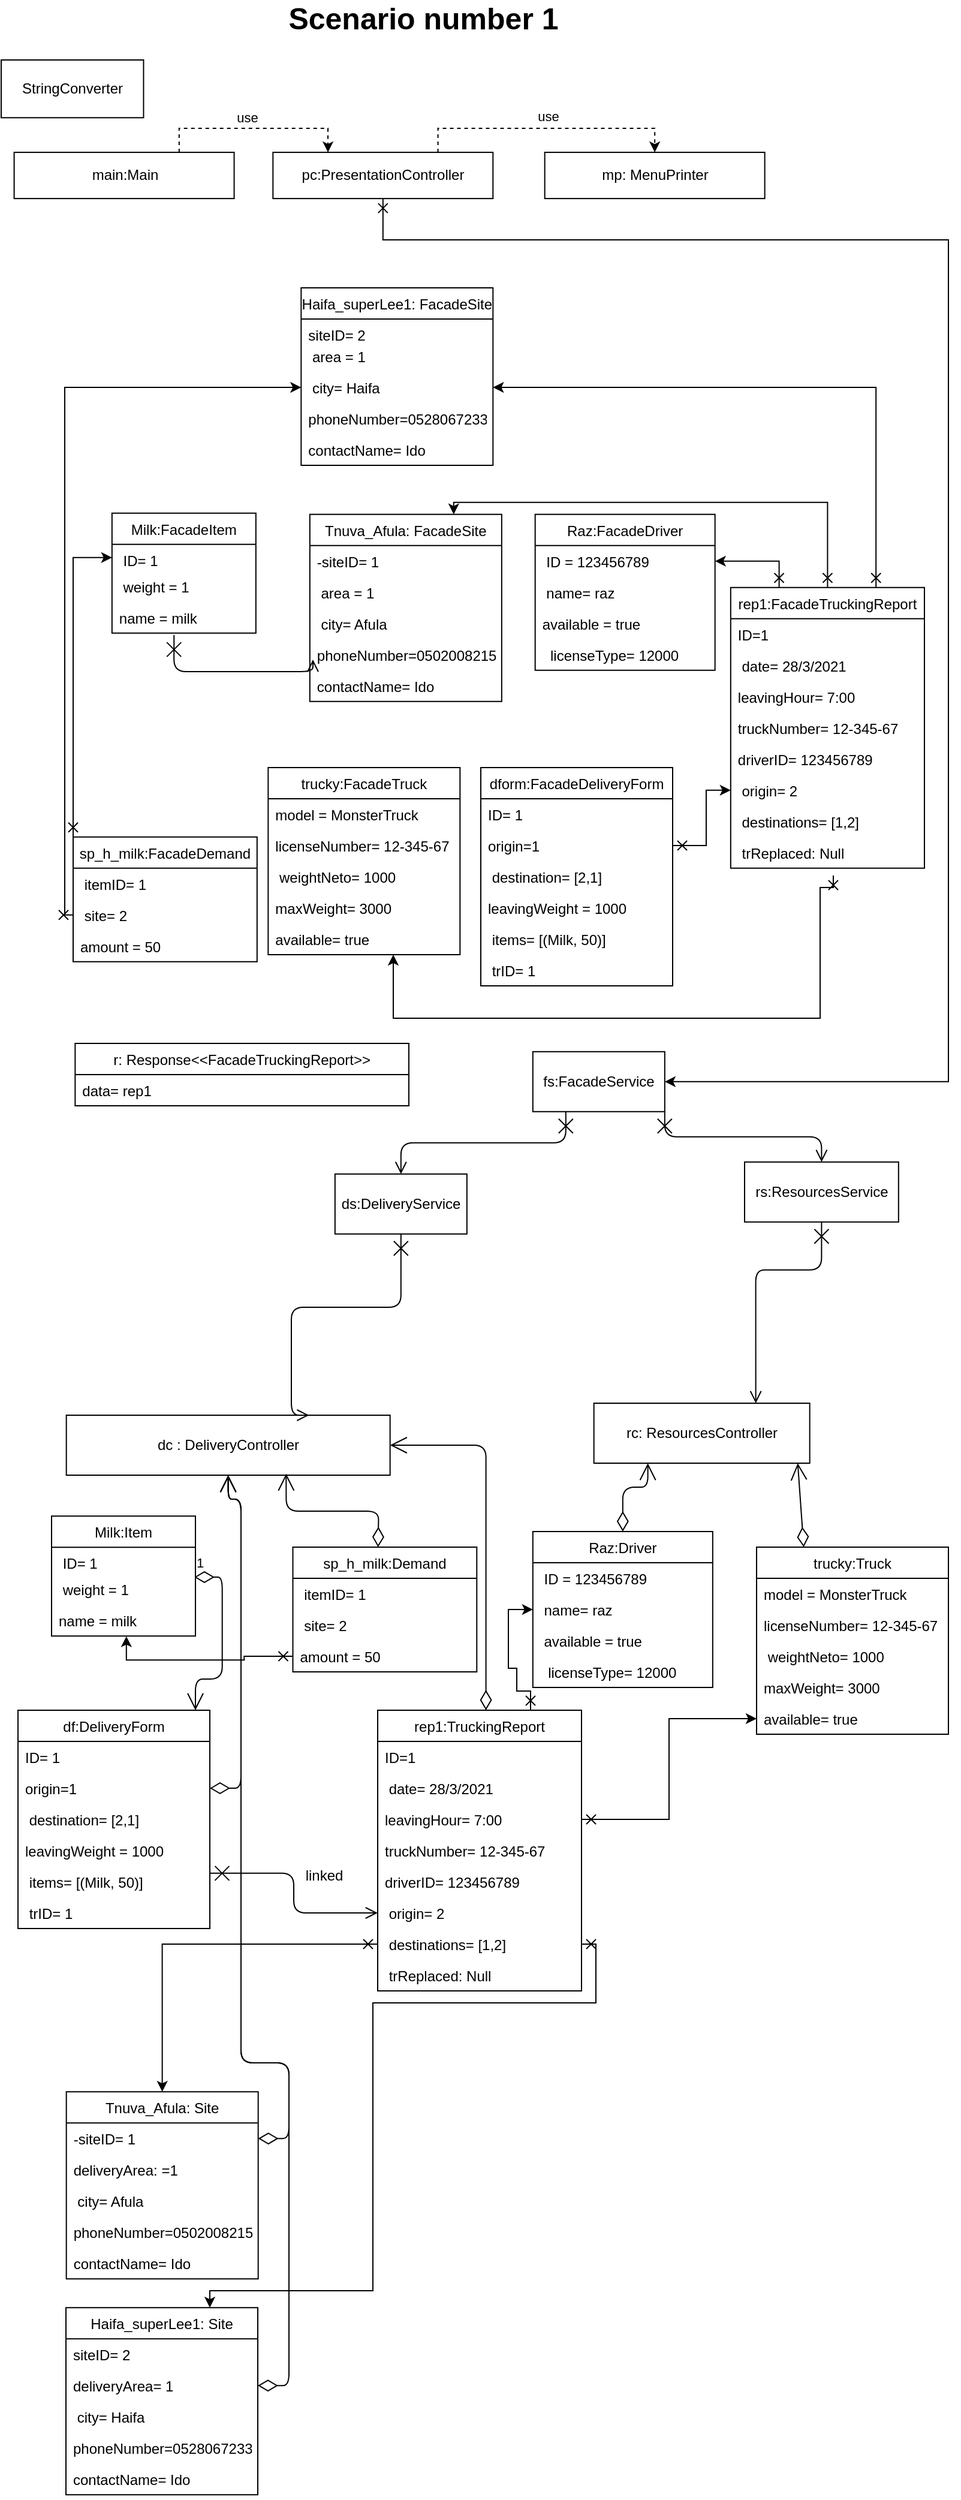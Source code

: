 <mxfile version="14.4.9" type="device"><diagram id="C5RBs43oDa-KdzZeNtuy" name="Page-1"><mxGraphModel dx="672" dy="339" grid="1" gridSize="10" guides="1" tooltips="1" connect="1" arrows="1" fold="1" page="1" pageScale="1" pageWidth="827" pageHeight="1169" math="0" shadow="0"><root><mxCell id="WIyWlLk6GJQsqaUBKTNV-0"/><mxCell id="WIyWlLk6GJQsqaUBKTNV-1" parent="WIyWlLk6GJQsqaUBKTNV-0"/><mxCell id="6dKo-Tv1SAqc8-OVo0E4-1" value="StringConverter" style="html=1;" parent="WIyWlLk6GJQsqaUBKTNV-1" vertex="1"><mxGeometry x="10" y="89.999" width="118.73" height="48.148" as="geometry"/></mxCell><mxCell id="6dKo-Tv1SAqc8-OVo0E4-2" style="edgeStyle=orthogonalEdgeStyle;rounded=0;orthogonalLoop=1;jettySize=auto;html=1;exitX=0.75;exitY=0;exitDx=0;exitDy=0;entryX=0.5;entryY=0;entryDx=0;entryDy=0;dashed=1;" parent="WIyWlLk6GJQsqaUBKTNV-1" source="6dKo-Tv1SAqc8-OVo0E4-4" target="6dKo-Tv1SAqc8-OVo0E4-7" edge="1"><mxGeometry relative="1" as="geometry"/></mxCell><mxCell id="6dKo-Tv1SAqc8-OVo0E4-3" value="use" style="edgeLabel;html=1;align=center;verticalAlign=middle;resizable=0;points=[];" parent="6dKo-Tv1SAqc8-OVo0E4-2" vertex="1" connectable="0"><mxGeometry x="0.344" y="-2" relative="1" as="geometry"><mxPoint x="-36.79" y="-11.97" as="offset"/></mxGeometry></mxCell><mxCell id="6dKo-Tv1SAqc8-OVo0E4-216" style="edgeStyle=orthogonalEdgeStyle;rounded=0;orthogonalLoop=1;jettySize=auto;html=1;exitX=0.5;exitY=1;exitDx=0;exitDy=0;startArrow=cross;startFill=0;fontSize=25;entryX=1;entryY=0.5;entryDx=0;entryDy=0;" parent="WIyWlLk6GJQsqaUBKTNV-1" source="6dKo-Tv1SAqc8-OVo0E4-4" target="6dKo-Tv1SAqc8-OVo0E4-23" edge="1"><mxGeometry relative="1" as="geometry"><mxPoint x="850.833" y="620" as="targetPoint"/><Array as="points"><mxPoint x="328" y="240"/><mxPoint x="800" y="240"/><mxPoint x="800" y="942"/></Array></mxGeometry></mxCell><mxCell id="6dKo-Tv1SAqc8-OVo0E4-4" value="pc:PresentationController" style="html=1;" parent="WIyWlLk6GJQsqaUBKTNV-1" vertex="1"><mxGeometry x="236.667" y="167.036" width="183.492" height="38.519" as="geometry"/></mxCell><mxCell id="6dKo-Tv1SAqc8-OVo0E4-5" style="edgeStyle=orthogonalEdgeStyle;rounded=0;orthogonalLoop=1;jettySize=auto;html=1;exitX=0.75;exitY=0;exitDx=0;exitDy=0;entryX=0.25;entryY=0;entryDx=0;entryDy=0;dashed=1;" parent="WIyWlLk6GJQsqaUBKTNV-1" source="6dKo-Tv1SAqc8-OVo0E4-6" target="6dKo-Tv1SAqc8-OVo0E4-4" edge="1"><mxGeometry relative="1" as="geometry"/></mxCell><mxCell id="6dKo-Tv1SAqc8-OVo0E4-6" value="main:Main" style="html=1;" parent="WIyWlLk6GJQsqaUBKTNV-1" vertex="1"><mxGeometry x="20.794" y="167.036" width="183.492" height="38.519" as="geometry"/></mxCell><mxCell id="6dKo-Tv1SAqc8-OVo0E4-7" value="mp: MenuPrinter" style="html=1;" parent="WIyWlLk6GJQsqaUBKTNV-1" vertex="1"><mxGeometry x="463.333" y="167.036" width="183.492" height="38.519" as="geometry"/></mxCell><mxCell id="6dKo-Tv1SAqc8-OVo0E4-8" value="use" style="edgeLabel;html=1;align=center;verticalAlign=middle;resizable=0;points=[];" parent="WIyWlLk6GJQsqaUBKTNV-1" vertex="1" connectable="0"><mxGeometry x="215.083" y="138.142" as="geometry"/></mxCell><mxCell id="6dKo-Tv1SAqc8-OVo0E4-19" value="r: Response&lt;&lt;FacadeTruckingReport&gt;&gt;" style="swimlane;fontStyle=0;childLayout=stackLayout;horizontal=1;startSize=26;horizontalStack=0;resizeParent=1;resizeParentMax=0;resizeLast=0;collapsible=1;marginBottom=0;swimlaneFillColor=#ffffff;" parent="WIyWlLk6GJQsqaUBKTNV-1" vertex="1"><mxGeometry x="71.67" y="910" width="278.33" height="52" as="geometry"/></mxCell><mxCell id="6dKo-Tv1SAqc8-OVo0E4-20" value="data= rep1" style="text;strokeColor=none;fillColor=none;align=left;verticalAlign=top;spacingLeft=4;spacingRight=4;overflow=hidden;rotatable=0;points=[[0,0.5],[1,0.5]];portConstraint=eastwest;" parent="6dKo-Tv1SAqc8-OVo0E4-19" vertex="1"><mxGeometry y="26" width="278.33" height="26" as="geometry"/></mxCell><mxCell id="6dKo-Tv1SAqc8-OVo0E4-23" value="fs:FacadeService" style="html=1;fillColor=#ffffff;" parent="WIyWlLk6GJQsqaUBKTNV-1" vertex="1"><mxGeometry x="453.413" y="916.89" width="110" height="50" as="geometry"/></mxCell><mxCell id="6dKo-Tv1SAqc8-OVo0E4-24" value="rs:ResourcesService" style="html=1;fillColor=#ffffff;" parent="WIyWlLk6GJQsqaUBKTNV-1" vertex="1"><mxGeometry x="630" y="1008.89" width="128.41" height="50" as="geometry"/></mxCell><mxCell id="6dKo-Tv1SAqc8-OVo0E4-25" value="ds:DeliveryService" style="html=1;fillColor=#ffffff;" parent="WIyWlLk6GJQsqaUBKTNV-1" vertex="1"><mxGeometry x="288.413" y="1018.89" width="110" height="50" as="geometry"/></mxCell><mxCell id="6dKo-Tv1SAqc8-OVo0E4-26" value="" style="endArrow=open;startArrow=cross;endFill=0;startFill=0;endSize=8;startSize=10;html=1;exitX=0.25;exitY=1;exitDx=0;exitDy=0;entryX=0.5;entryY=0;entryDx=0;entryDy=0;edgeStyle=orthogonalEdgeStyle;" parent="WIyWlLk6GJQsqaUBKTNV-1" source="6dKo-Tv1SAqc8-OVo0E4-23" target="6dKo-Tv1SAqc8-OVo0E4-25" edge="1"><mxGeometry width="160" relative="1" as="geometry"><mxPoint x="358.413" y="1008.89" as="sourcePoint"/><mxPoint x="498.413" y="1018.89" as="targetPoint"/></mxGeometry></mxCell><mxCell id="6dKo-Tv1SAqc8-OVo0E4-27" value="" style="endArrow=open;startArrow=cross;endFill=0;startFill=0;endSize=8;startSize=10;html=1;exitX=1;exitY=1;exitDx=0;exitDy=0;entryX=0.5;entryY=0;entryDx=0;entryDy=0;edgeStyle=orthogonalEdgeStyle;" parent="WIyWlLk6GJQsqaUBKTNV-1" source="6dKo-Tv1SAqc8-OVo0E4-23" target="6dKo-Tv1SAqc8-OVo0E4-24" edge="1"><mxGeometry width="160" relative="1" as="geometry"><mxPoint x="493.413" y="908.89" as="sourcePoint"/><mxPoint x="493.413" y="972.89" as="targetPoint"/></mxGeometry></mxCell><mxCell id="6dKo-Tv1SAqc8-OVo0E4-63" value="rc: ResourcesController" style="html=1;fillColor=#ffffff;" parent="WIyWlLk6GJQsqaUBKTNV-1" vertex="1"><mxGeometry x="504.333" y="1210" width="180" height="50" as="geometry"/></mxCell><mxCell id="6dKo-Tv1SAqc8-OVo0E4-64" value="" style="endArrow=open;html=1;endSize=12;startArrow=diamondThin;startSize=14;startFill=0;edgeStyle=orthogonalEdgeStyle;align=left;verticalAlign=bottom;entryX=0.25;entryY=1;entryDx=0;entryDy=0;exitX=0.5;exitY=0;exitDx=0;exitDy=0;" parent="WIyWlLk6GJQsqaUBKTNV-1" source="6dKo-Tv1SAqc8-OVo0E4-171" target="6dKo-Tv1SAqc8-OVo0E4-63" edge="1"><mxGeometry x="-0.762" relative="1" as="geometry"><mxPoint x="549.333" y="1330" as="sourcePoint"/><mxPoint x="524.333" y="1300" as="targetPoint"/><Array as="points"><mxPoint x="528" y="1280"/><mxPoint x="549" y="1280"/></Array><mxPoint as="offset"/></mxGeometry></mxCell><mxCell id="6dKo-Tv1SAqc8-OVo0E4-66" value="" style="endArrow=open;html=1;endSize=12;startArrow=diamondThin;startSize=14;startFill=0;align=left;verticalAlign=bottom;exitX=0.25;exitY=0;exitDx=0;exitDy=0;entryX=0;entryY=0;entryDx=0;entryDy=0;" parent="WIyWlLk6GJQsqaUBKTNV-1" edge="1"><mxGeometry x="-0.756" y="-4" relative="1" as="geometry"><mxPoint x="679.333" y="1330" as="sourcePoint"/><mxPoint x="674.333" y="1260" as="targetPoint"/><mxPoint as="offset"/></mxGeometry></mxCell><mxCell id="6dKo-Tv1SAqc8-OVo0E4-68" value="" style="endArrow=open;startArrow=cross;endFill=0;startFill=0;endSize=8;startSize=10;html=1;strokeColor=#000000;exitX=0.5;exitY=1;exitDx=0;exitDy=0;entryX=0.75;entryY=0;entryDx=0;entryDy=0;edgeStyle=orthogonalEdgeStyle;" parent="WIyWlLk6GJQsqaUBKTNV-1" source="6dKo-Tv1SAqc8-OVo0E4-24" target="6dKo-Tv1SAqc8-OVo0E4-63" edge="1"><mxGeometry width="160" relative="1" as="geometry"><mxPoint x="328.413" y="1118.89" as="sourcePoint"/><mxPoint x="488.413" y="1118.89" as="targetPoint"/><Array as="points"><mxPoint x="663.413" y="1098.89"/><mxPoint x="623.413" y="1098.89"/></Array></mxGeometry></mxCell><mxCell id="6dKo-Tv1SAqc8-OVo0E4-73" value="dc : DeliveryController" style="html=1;fillColor=#ffffff;" parent="WIyWlLk6GJQsqaUBKTNV-1" vertex="1"><mxGeometry x="64.333" y="1220" width="270" height="50" as="geometry"/></mxCell><mxCell id="6dKo-Tv1SAqc8-OVo0E4-74" value="" style="endArrow=open;html=1;endSize=12;startArrow=diamondThin;startSize=14;startFill=0;edgeStyle=orthogonalEdgeStyle;align=left;verticalAlign=bottom;strokeColor=#000000;entryX=0.679;entryY=0.975;entryDx=0;entryDy=0;entryPerimeter=0;exitX=0.5;exitY=0;exitDx=0;exitDy=0;" parent="WIyWlLk6GJQsqaUBKTNV-1" target="6dKo-Tv1SAqc8-OVo0E4-73" edge="1"><mxGeometry x="-0.74" y="-6" relative="1" as="geometry"><mxPoint x="324.333" y="1330" as="sourcePoint"/><mxPoint x="344.333" y="1560" as="targetPoint"/><mxPoint as="offset"/></mxGeometry></mxCell><mxCell id="6dKo-Tv1SAqc8-OVo0E4-75" value="" style="endArrow=open;html=1;endSize=12;startArrow=diamondThin;startSize=14;startFill=0;edgeStyle=orthogonalEdgeStyle;align=left;verticalAlign=bottom;strokeColor=#000000;entryX=1;entryY=0.5;entryDx=0;entryDy=0;" parent="WIyWlLk6GJQsqaUBKTNV-1" target="6dKo-Tv1SAqc8-OVo0E4-73" edge="1"><mxGeometry x="-1" y="-10" relative="1" as="geometry"><mxPoint x="414.3" y="1466" as="sourcePoint"/><mxPoint x="394.333" y="1320" as="targetPoint"/><Array as="points"><mxPoint x="414.333" y="1245"/></Array><mxPoint as="offset"/></mxGeometry></mxCell><mxCell id="6dKo-Tv1SAqc8-OVo0E4-76" value="" style="endArrow=open;html=1;endSize=12;startArrow=diamondThin;startSize=14;startFill=0;edgeStyle=orthogonalEdgeStyle;align=left;verticalAlign=bottom;strokeColor=#000000;exitX=1;exitY=0.5;exitDx=0;exitDy=0;entryX=0.5;entryY=1;entryDx=0;entryDy=0;" parent="WIyWlLk6GJQsqaUBKTNV-1" source="6dKo-Tv1SAqc8-OVo0E4-236" target="6dKo-Tv1SAqc8-OVo0E4-73" edge="1"><mxGeometry x="-0.901" y="-13" relative="1" as="geometry"><mxPoint x="212" y="1484.11" as="sourcePoint"/><mxPoint x="224.333" y="1340" as="targetPoint"/><Array as="points"><mxPoint x="210" y="1531"/><mxPoint x="210" y="1290"/><mxPoint x="199" y="1290"/></Array><mxPoint as="offset"/></mxGeometry></mxCell><mxCell id="6dKo-Tv1SAqc8-OVo0E4-77" value="" style="endArrow=open;startArrow=cross;endFill=0;startFill=0;endSize=8;startSize=10;html=1;strokeColor=#000000;exitX=0.5;exitY=1;exitDx=0;exitDy=0;entryX=0.75;entryY=0;entryDx=0;entryDy=0;edgeStyle=orthogonalEdgeStyle;" parent="WIyWlLk6GJQsqaUBKTNV-1" source="6dKo-Tv1SAqc8-OVo0E4-25" target="6dKo-Tv1SAqc8-OVo0E4-73" edge="1"><mxGeometry width="160" relative="1" as="geometry"><mxPoint x="218.413" y="1108.89" as="sourcePoint"/><mxPoint x="378.413" y="1108.89" as="targetPoint"/><Array as="points"><mxPoint x="343" y="1130"/><mxPoint x="252" y="1130"/><mxPoint x="252" y="1220"/></Array></mxGeometry></mxCell><mxCell id="6dKo-Tv1SAqc8-OVo0E4-78" value="" style="group" parent="WIyWlLk6GJQsqaUBKTNV-1" vertex="1" connectable="0"><mxGeometry x="254.333" y="1594.11" width="50" height="20" as="geometry"/></mxCell><mxCell id="6dKo-Tv1SAqc8-OVo0E4-79" value="linked" style="text;html=1;align=center;verticalAlign=middle;resizable=0;points=[];autosize=1;" parent="6dKo-Tv1SAqc8-OVo0E4-78" vertex="1"><mxGeometry width="50" height="20" as="geometry"/></mxCell><mxCell id="6dKo-Tv1SAqc8-OVo0E4-91" value="" style="endArrow=open;html=1;endSize=12;startArrow=diamondThin;startSize=14;startFill=0;edgeStyle=orthogonalEdgeStyle;align=left;verticalAlign=bottom;strokeColor=#000000;exitX=1;exitY=0.5;exitDx=0;exitDy=0;entryX=0.5;entryY=1;entryDx=0;entryDy=0;" parent="WIyWlLk6GJQsqaUBKTNV-1" source="6dKo-Tv1SAqc8-OVo0E4-177" target="6dKo-Tv1SAqc8-OVo0E4-73" edge="1"><mxGeometry x="-0.745" y="40" relative="1" as="geometry"><mxPoint x="224.333" y="1690.0" as="sourcePoint"/><mxPoint x="210" y="1270" as="targetPoint"/><Array as="points"><mxPoint x="250" y="1823"/><mxPoint x="250" y="1760"/><mxPoint x="210" y="1760"/><mxPoint x="210" y="1290"/><mxPoint x="199" y="1290"/></Array><mxPoint as="offset"/></mxGeometry></mxCell><mxCell id="6dKo-Tv1SAqc8-OVo0E4-92" value="" style="endArrow=open;startArrow=cross;endFill=0;startFill=0;endSize=8;startSize=10;html=1;strokeColor=#000000;entryX=0;entryY=0.5;entryDx=0;entryDy=0;edgeStyle=orthogonalEdgeStyle;exitX=0.989;exitY=0.228;exitDx=0;exitDy=0;exitPerimeter=0;" parent="WIyWlLk6GJQsqaUBKTNV-1" source="6dKo-Tv1SAqc8-OVo0E4-239" target="6dKo-Tv1SAqc8-OVo0E4-169" edge="1"><mxGeometry width="160" relative="1" as="geometry"><mxPoint x="204" y="1604.11" as="sourcePoint"/><mxPoint x="304.333" y="1635.0" as="targetPoint"/></mxGeometry></mxCell><mxCell id="6dKo-Tv1SAqc8-OVo0E4-97" value="1" style="endArrow=open;html=1;endSize=12;startArrow=diamondThin;startSize=14;startFill=0;edgeStyle=orthogonalEdgeStyle;align=left;verticalAlign=bottom;strokeColor=#000000;exitX=1;exitY=0.5;exitDx=0;exitDy=0;entryX=0.75;entryY=0;entryDx=0;entryDy=0;" parent="WIyWlLk6GJQsqaUBKTNV-1" edge="1"><mxGeometry x="-1" y="3" relative="1" as="geometry"><mxPoint x="171.003" y="1355" as="sourcePoint"/><mxPoint x="172.003" y="1466" as="targetPoint"/><Array as="points"><mxPoint x="194.333" y="1355"/><mxPoint x="194.333" y="1440"/><mxPoint x="172.333" y="1440"/></Array></mxGeometry></mxCell><mxCell id="6dKo-Tv1SAqc8-OVo0E4-98" value="Milk:FacadeItem" style="swimlane;fontStyle=0;childLayout=stackLayout;horizontal=1;startSize=26;horizontalStack=0;resizeParent=1;resizeParentMax=0;resizeLast=0;collapsible=1;marginBottom=0;swimlaneFillColor=#ffffff;" parent="WIyWlLk6GJQsqaUBKTNV-1" vertex="1"><mxGeometry x="102.413" y="467.89" width="120" height="100" as="geometry"/></mxCell><mxCell id="6dKo-Tv1SAqc8-OVo0E4-99" value=" ID= 1" style="text;strokeColor=none;fillColor=none;align=left;verticalAlign=top;spacingLeft=4;spacingRight=4;overflow=hidden;rotatable=0;points=[[0,0.5],[1,0.5]];portConstraint=eastwest;" parent="6dKo-Tv1SAqc8-OVo0E4-98" vertex="1"><mxGeometry y="26" width="120" height="22" as="geometry"/></mxCell><mxCell id="6dKo-Tv1SAqc8-OVo0E4-100" value=" weight = 1" style="text;strokeColor=none;fillColor=none;align=left;verticalAlign=top;spacingLeft=4;spacingRight=4;overflow=hidden;rotatable=0;points=[[0,0.5],[1,0.5]];portConstraint=eastwest;" parent="6dKo-Tv1SAqc8-OVo0E4-98" vertex="1"><mxGeometry y="48" width="120" height="26" as="geometry"/></mxCell><mxCell id="6dKo-Tv1SAqc8-OVo0E4-101" value="name = milk" style="text;strokeColor=none;fillColor=none;align=left;verticalAlign=top;spacingLeft=4;spacingRight=4;overflow=hidden;rotatable=0;points=[[0,0.5],[1,0.5]];portConstraint=eastwest;" parent="6dKo-Tv1SAqc8-OVo0E4-98" vertex="1"><mxGeometry y="74" width="120" height="26" as="geometry"/></mxCell><mxCell id="6dKo-Tv1SAqc8-OVo0E4-102" style="edgeStyle=orthogonalEdgeStyle;rounded=0;orthogonalLoop=1;jettySize=auto;html=1;exitX=0.25;exitY=0;exitDx=0;exitDy=0;startArrow=cross;startFill=0;endArrow=classic;endFill=1;strokeColor=#000000;" parent="WIyWlLk6GJQsqaUBKTNV-1" source="6dKo-Tv1SAqc8-OVo0E4-104" target="6dKo-Tv1SAqc8-OVo0E4-120" edge="1"><mxGeometry relative="1" as="geometry"/></mxCell><mxCell id="6dKo-Tv1SAqc8-OVo0E4-103" style="edgeStyle=orthogonalEdgeStyle;rounded=0;orthogonalLoop=1;jettySize=auto;html=1;exitX=0.5;exitY=0;exitDx=0;exitDy=0;entryX=0.75;entryY=0;entryDx=0;entryDy=0;startArrow=cross;startFill=0;endArrow=classic;endFill=1;strokeColor=#000000;" parent="WIyWlLk6GJQsqaUBKTNV-1" source="6dKo-Tv1SAqc8-OVo0E4-104" target="6dKo-Tv1SAqc8-OVo0E4-112" edge="1"><mxGeometry relative="1" as="geometry"><Array as="points"><mxPoint x="688.413" y="458.89"/><mxPoint x="372.413" y="458.89"/></Array></mxGeometry></mxCell><mxCell id="6dKo-Tv1SAqc8-OVo0E4-159" style="edgeStyle=orthogonalEdgeStyle;rounded=0;orthogonalLoop=1;jettySize=auto;html=1;exitX=0.75;exitY=0;exitDx=0;exitDy=0;entryX=1;entryY=0.5;entryDx=0;entryDy=0;startArrow=cross;startFill=0;" parent="WIyWlLk6GJQsqaUBKTNV-1" source="6dKo-Tv1SAqc8-OVo0E4-104" target="6dKo-Tv1SAqc8-OVo0E4-156" edge="1"><mxGeometry relative="1" as="geometry"/></mxCell><mxCell id="6dKo-Tv1SAqc8-OVo0E4-104" value="rep1:FacadeTruckingReport" style="swimlane;fontStyle=0;childLayout=stackLayout;horizontal=1;startSize=26;horizontalStack=0;resizeParent=1;resizeParentMax=0;resizeLast=0;collapsible=1;marginBottom=0;swimlaneFillColor=#ffffff;" parent="WIyWlLk6GJQsqaUBKTNV-1" vertex="1"><mxGeometry x="618.41" y="529.89" width="161.59" height="234" as="geometry"/></mxCell><mxCell id="6dKo-Tv1SAqc8-OVo0E4-105" value="ID=1" style="text;strokeColor=none;fillColor=none;align=left;verticalAlign=top;spacingLeft=4;spacingRight=4;overflow=hidden;rotatable=0;points=[[0,0.5],[1,0.5]];portConstraint=eastwest;" parent="6dKo-Tv1SAqc8-OVo0E4-104" vertex="1"><mxGeometry y="26" width="161.59" height="26" as="geometry"/></mxCell><mxCell id="6dKo-Tv1SAqc8-OVo0E4-106" value=" date= 28/3/2021" style="text;strokeColor=none;fillColor=none;align=left;verticalAlign=top;spacingLeft=4;spacingRight=4;overflow=hidden;rotatable=0;points=[[0,0.5],[1,0.5]];portConstraint=eastwest;" parent="6dKo-Tv1SAqc8-OVo0E4-104" vertex="1"><mxGeometry y="52" width="161.59" height="26" as="geometry"/></mxCell><mxCell id="6dKo-Tv1SAqc8-OVo0E4-107" value="leavingHour= 7:00" style="text;strokeColor=none;fillColor=none;align=left;verticalAlign=top;spacingLeft=4;spacingRight=4;overflow=hidden;rotatable=0;points=[[0,0.5],[1,0.5]];portConstraint=eastwest;" parent="6dKo-Tv1SAqc8-OVo0E4-104" vertex="1"><mxGeometry y="78" width="161.59" height="26" as="geometry"/></mxCell><mxCell id="6dKo-Tv1SAqc8-OVo0E4-108" value="truckNumber= 12-345-67" style="text;strokeColor=none;fillColor=none;align=left;verticalAlign=top;spacingLeft=4;spacingRight=4;overflow=hidden;rotatable=0;points=[[0,0.5],[1,0.5]];portConstraint=eastwest;" parent="6dKo-Tv1SAqc8-OVo0E4-104" vertex="1"><mxGeometry y="104" width="161.59" height="26" as="geometry"/></mxCell><mxCell id="6dKo-Tv1SAqc8-OVo0E4-109" value="driverID= 123456789" style="text;strokeColor=none;fillColor=none;align=left;verticalAlign=top;spacingLeft=4;spacingRight=4;overflow=hidden;rotatable=0;points=[[0,0.5],[1,0.5]];portConstraint=eastwest;" parent="6dKo-Tv1SAqc8-OVo0E4-104" vertex="1"><mxGeometry y="130" width="161.59" height="26" as="geometry"/></mxCell><mxCell id="6dKo-Tv1SAqc8-OVo0E4-110" value=" origin= 2" style="text;strokeColor=none;fillColor=none;align=left;verticalAlign=top;spacingLeft=4;spacingRight=4;overflow=hidden;rotatable=0;points=[[0,0.5],[1,0.5]];portConstraint=eastwest;" parent="6dKo-Tv1SAqc8-OVo0E4-104" vertex="1"><mxGeometry y="156" width="161.59" height="26" as="geometry"/></mxCell><mxCell id="6dKo-Tv1SAqc8-OVo0E4-111" value=" destinations= [1,2]" style="text;strokeColor=none;fillColor=none;align=left;verticalAlign=top;spacingLeft=4;spacingRight=4;overflow=hidden;rotatable=0;points=[[0,0.5],[1,0.5]];portConstraint=eastwest;" parent="6dKo-Tv1SAqc8-OVo0E4-104" vertex="1"><mxGeometry y="182" width="161.59" height="26" as="geometry"/></mxCell><mxCell id="6dKo-Tv1SAqc8-OVo0E4-337" value=" trReplaced: Null" style="text;strokeColor=none;fillColor=none;align=left;verticalAlign=top;spacingLeft=4;spacingRight=4;overflow=hidden;rotatable=0;points=[[0,0.5],[1,0.5]];portConstraint=eastwest;" parent="6dKo-Tv1SAqc8-OVo0E4-104" vertex="1"><mxGeometry y="208" width="161.59" height="26" as="geometry"/></mxCell><mxCell id="6dKo-Tv1SAqc8-OVo0E4-112" value="Tnuva_Afula: FacadeSite" style="swimlane;fontStyle=0;childLayout=stackLayout;horizontal=1;startSize=26;horizontalStack=0;resizeParent=1;resizeParentMax=0;resizeLast=0;collapsible=1;marginBottom=0;swimlaneFillColor=#ffffff;" parent="WIyWlLk6GJQsqaUBKTNV-1" vertex="1"><mxGeometry x="267.413" y="468.89" width="160" height="156" as="geometry"/></mxCell><mxCell id="6dKo-Tv1SAqc8-OVo0E4-113" value="-siteID= 1" style="text;strokeColor=none;fillColor=none;align=left;verticalAlign=top;spacingLeft=4;spacingRight=4;overflow=hidden;rotatable=0;points=[[0,0.5],[1,0.5]];portConstraint=eastwest;" parent="6dKo-Tv1SAqc8-OVo0E4-112" vertex="1"><mxGeometry y="26" width="160" height="26" as="geometry"/></mxCell><mxCell id="6dKo-Tv1SAqc8-OVo0E4-150" value=" area = 1" style="text;strokeColor=none;fillColor=none;align=left;verticalAlign=top;spacingLeft=4;spacingRight=4;overflow=hidden;rotatable=0;points=[[0,0.5],[1,0.5]];portConstraint=eastwest;" parent="6dKo-Tv1SAqc8-OVo0E4-112" vertex="1"><mxGeometry y="52" width="160" height="26" as="geometry"/></mxCell><mxCell id="6dKo-Tv1SAqc8-OVo0E4-114" value=" city= Afula" style="text;strokeColor=none;fillColor=none;align=left;verticalAlign=top;spacingLeft=4;spacingRight=4;overflow=hidden;rotatable=0;points=[[0,0.5],[1,0.5]];portConstraint=eastwest;" parent="6dKo-Tv1SAqc8-OVo0E4-112" vertex="1"><mxGeometry y="78" width="160" height="26" as="geometry"/></mxCell><mxCell id="6dKo-Tv1SAqc8-OVo0E4-115" value="phoneNumber=0502008215" style="text;strokeColor=none;fillColor=none;align=left;verticalAlign=top;spacingLeft=4;spacingRight=4;overflow=hidden;rotatable=0;points=[[0,0.5],[1,0.5]];portConstraint=eastwest;" parent="6dKo-Tv1SAqc8-OVo0E4-112" vertex="1"><mxGeometry y="104" width="160" height="26" as="geometry"/></mxCell><mxCell id="6dKo-Tv1SAqc8-OVo0E4-116" value="contactName= Ido" style="text;strokeColor=none;fillColor=none;align=left;verticalAlign=top;spacingLeft=4;spacingRight=4;overflow=hidden;rotatable=0;points=[[0,0.5],[1,0.5]];portConstraint=eastwest;" parent="6dKo-Tv1SAqc8-OVo0E4-112" vertex="1"><mxGeometry y="130" width="160" height="26" as="geometry"/></mxCell><mxCell id="6dKo-Tv1SAqc8-OVo0E4-119" value="Raz:FacadeDriver" style="swimlane;fontStyle=0;childLayout=stackLayout;horizontal=1;startSize=26;horizontalStack=0;resizeParent=1;resizeParentMax=0;resizeLast=0;collapsible=1;marginBottom=0;swimlaneFillColor=#ffffff;" parent="WIyWlLk6GJQsqaUBKTNV-1" vertex="1"><mxGeometry x="455.333" y="468.89" width="150" height="130" as="geometry"/></mxCell><mxCell id="6dKo-Tv1SAqc8-OVo0E4-120" value=" ID = 123456789" style="text;strokeColor=none;fillColor=none;align=left;verticalAlign=top;spacingLeft=4;spacingRight=4;overflow=hidden;rotatable=0;points=[[0,0.5],[1,0.5]];portConstraint=eastwest;" parent="6dKo-Tv1SAqc8-OVo0E4-119" vertex="1"><mxGeometry y="26" width="150" height="26" as="geometry"/></mxCell><mxCell id="6dKo-Tv1SAqc8-OVo0E4-121" value=" name= raz" style="text;strokeColor=none;fillColor=none;align=left;verticalAlign=top;spacingLeft=4;spacingRight=4;overflow=hidden;rotatable=0;points=[[0,0.5],[1,0.5]];portConstraint=eastwest;" parent="6dKo-Tv1SAqc8-OVo0E4-119" vertex="1"><mxGeometry y="52" width="150" height="26" as="geometry"/></mxCell><mxCell id="6dKo-Tv1SAqc8-OVo0E4-122" value="available = true" style="text;strokeColor=none;fillColor=none;align=left;verticalAlign=top;spacingLeft=4;spacingRight=4;overflow=hidden;rotatable=0;points=[[0,0.5],[1,0.5]];portConstraint=eastwest;" parent="6dKo-Tv1SAqc8-OVo0E4-119" vertex="1"><mxGeometry y="78" width="150" height="26" as="geometry"/></mxCell><mxCell id="6dKo-Tv1SAqc8-OVo0E4-123" value="  licenseType= 12000" style="text;strokeColor=none;fillColor=none;align=left;verticalAlign=top;spacingLeft=4;spacingRight=4;overflow=hidden;rotatable=0;points=[[0,0.5],[1,0.5]];portConstraint=eastwest;" parent="6dKo-Tv1SAqc8-OVo0E4-119" vertex="1"><mxGeometry y="104" width="150" height="26" as="geometry"/></mxCell><mxCell id="6dKo-Tv1SAqc8-OVo0E4-126" value="dform:FacadeDeliveryForm" style="swimlane;fontStyle=0;childLayout=stackLayout;horizontal=1;startSize=26;horizontalStack=0;resizeParent=1;resizeParentMax=0;resizeLast=0;collapsible=1;marginBottom=0;swimlaneFillColor=#ffffff;" parent="WIyWlLk6GJQsqaUBKTNV-1" vertex="1"><mxGeometry x="410.003" y="680" width="160" height="182" as="geometry"/></mxCell><mxCell id="6dKo-Tv1SAqc8-OVo0E4-127" value="ID= 1" style="text;strokeColor=none;fillColor=none;align=left;verticalAlign=top;spacingLeft=4;spacingRight=4;overflow=hidden;rotatable=0;points=[[0,0.5],[1,0.5]];portConstraint=eastwest;" parent="6dKo-Tv1SAqc8-OVo0E4-126" vertex="1"><mxGeometry y="26" width="160" height="26" as="geometry"/></mxCell><mxCell id="6dKo-Tv1SAqc8-OVo0E4-128" value="origin=1" style="text;strokeColor=none;fillColor=none;align=left;verticalAlign=top;spacingLeft=4;spacingRight=4;overflow=hidden;rotatable=0;points=[[0,0.5],[1,0.5]];portConstraint=eastwest;" parent="6dKo-Tv1SAqc8-OVo0E4-126" vertex="1"><mxGeometry y="52" width="160" height="26" as="geometry"/></mxCell><mxCell id="6dKo-Tv1SAqc8-OVo0E4-129" value=" destination= [2,1]" style="text;strokeColor=none;fillColor=none;align=left;verticalAlign=top;spacingLeft=4;spacingRight=4;overflow=hidden;rotatable=0;points=[[0,0.5],[1,0.5]];portConstraint=eastwest;" parent="6dKo-Tv1SAqc8-OVo0E4-126" vertex="1"><mxGeometry y="78" width="160" height="26" as="geometry"/></mxCell><mxCell id="6dKo-Tv1SAqc8-OVo0E4-202" value="leavingWeight = 1000" style="text;strokeColor=none;fillColor=none;align=left;verticalAlign=top;spacingLeft=4;spacingRight=4;overflow=hidden;rotatable=0;points=[[0,0.5],[1,0.5]];portConstraint=eastwest;" parent="6dKo-Tv1SAqc8-OVo0E4-126" vertex="1"><mxGeometry y="104" width="160" height="26" as="geometry"/></mxCell><mxCell id="6dKo-Tv1SAqc8-OVo0E4-130" value=" items= [(Milk, 50)]" style="text;strokeColor=none;fillColor=none;align=left;verticalAlign=top;spacingLeft=4;spacingRight=4;overflow=hidden;rotatable=0;points=[[0,0.5],[1,0.5]];portConstraint=eastwest;" parent="6dKo-Tv1SAqc8-OVo0E4-126" vertex="1"><mxGeometry y="130" width="160" height="26" as="geometry"/></mxCell><mxCell id="6dKo-Tv1SAqc8-OVo0E4-131" value=" trID= 1" style="text;strokeColor=none;fillColor=none;align=left;verticalAlign=top;spacingLeft=4;spacingRight=4;overflow=hidden;rotatable=0;points=[[0,0.5],[1,0.5]];portConstraint=eastwest;" parent="6dKo-Tv1SAqc8-OVo0E4-126" vertex="1"><mxGeometry y="156" width="160" height="26" as="geometry"/></mxCell><mxCell id="6dKo-Tv1SAqc8-OVo0E4-133" style="edgeStyle=orthogonalEdgeStyle;rounded=0;orthogonalLoop=1;jettySize=auto;html=1;exitX=0;exitY=0;exitDx=0;exitDy=0;entryX=0;entryY=0.5;entryDx=0;entryDy=0;startArrow=cross;startFill=0;endArrow=classic;endFill=1;strokeColor=#000000;" parent="WIyWlLk6GJQsqaUBKTNV-1" source="6dKo-Tv1SAqc8-OVo0E4-134" target="6dKo-Tv1SAqc8-OVo0E4-99" edge="1"><mxGeometry relative="1" as="geometry"/></mxCell><mxCell id="6dKo-Tv1SAqc8-OVo0E4-134" value="sp_h_milk:FacadeDemand" style="swimlane;fontStyle=0;childLayout=stackLayout;horizontal=1;startSize=26;horizontalStack=0;resizeParent=1;resizeParentMax=0;resizeLast=0;collapsible=1;marginBottom=0;swimlaneFillColor=#ffffff;" parent="WIyWlLk6GJQsqaUBKTNV-1" vertex="1"><mxGeometry x="70" y="737.89" width="153.41" height="104" as="geometry"/></mxCell><mxCell id="6dKo-Tv1SAqc8-OVo0E4-135" value=" itemID= 1" style="text;strokeColor=none;fillColor=none;align=left;verticalAlign=top;spacingLeft=4;spacingRight=4;overflow=hidden;rotatable=0;points=[[0,0.5],[1,0.5]];portConstraint=eastwest;" parent="6dKo-Tv1SAqc8-OVo0E4-134" vertex="1"><mxGeometry y="26" width="153.41" height="26" as="geometry"/></mxCell><mxCell id="6dKo-Tv1SAqc8-OVo0E4-136" value=" site= 2" style="text;strokeColor=none;fillColor=none;align=left;verticalAlign=top;spacingLeft=4;spacingRight=4;overflow=hidden;rotatable=0;points=[[0,0.5],[1,0.5]];portConstraint=eastwest;" parent="6dKo-Tv1SAqc8-OVo0E4-134" vertex="1"><mxGeometry y="52" width="153.41" height="26" as="geometry"/></mxCell><mxCell id="6dKo-Tv1SAqc8-OVo0E4-137" value="amount = 50" style="text;strokeColor=none;fillColor=none;align=left;verticalAlign=top;spacingLeft=4;spacingRight=4;overflow=hidden;rotatable=0;points=[[0,0.5],[1,0.5]];portConstraint=eastwest;" parent="6dKo-Tv1SAqc8-OVo0E4-134" vertex="1"><mxGeometry y="78" width="153.41" height="26" as="geometry"/></mxCell><mxCell id="6dKo-Tv1SAqc8-OVo0E4-139" value="trucky:FacadeTruck" style="swimlane;fontStyle=0;childLayout=stackLayout;horizontal=1;startSize=26;horizontalStack=0;resizeParent=1;resizeParentMax=0;resizeLast=0;collapsible=1;marginBottom=0;swimlaneFillColor=#ffffff;" parent="WIyWlLk6GJQsqaUBKTNV-1" vertex="1"><mxGeometry x="232.663" y="680" width="160" height="156" as="geometry"/></mxCell><mxCell id="6dKo-Tv1SAqc8-OVo0E4-141" value="model = MonsterTruck" style="text;strokeColor=none;fillColor=none;align=left;verticalAlign=top;spacingLeft=4;spacingRight=4;overflow=hidden;rotatable=0;points=[[0,0.5],[1,0.5]];portConstraint=eastwest;" parent="6dKo-Tv1SAqc8-OVo0E4-139" vertex="1"><mxGeometry y="26" width="160" height="26" as="geometry"/></mxCell><mxCell id="6dKo-Tv1SAqc8-OVo0E4-142" value="licenseNumber= 12-345-67" style="text;strokeColor=none;fillColor=none;align=left;verticalAlign=top;spacingLeft=4;spacingRight=4;overflow=hidden;rotatable=0;points=[[0,0.5],[1,0.5]];portConstraint=eastwest;" parent="6dKo-Tv1SAqc8-OVo0E4-139" vertex="1"><mxGeometry y="52" width="160" height="26" as="geometry"/></mxCell><mxCell id="6dKo-Tv1SAqc8-OVo0E4-143" value=" weightNeto= 1000" style="text;strokeColor=none;fillColor=none;align=left;verticalAlign=top;spacingLeft=4;spacingRight=4;overflow=hidden;rotatable=0;points=[[0,0.5],[1,0.5]];portConstraint=eastwest;" parent="6dKo-Tv1SAqc8-OVo0E4-139" vertex="1"><mxGeometry y="78" width="160" height="26" as="geometry"/></mxCell><mxCell id="6dKo-Tv1SAqc8-OVo0E4-144" value="maxWeight= 3000" style="text;strokeColor=none;fillColor=none;align=left;verticalAlign=top;spacingLeft=4;spacingRight=4;overflow=hidden;rotatable=0;points=[[0,0.5],[1,0.5]];portConstraint=eastwest;" parent="6dKo-Tv1SAqc8-OVo0E4-139" vertex="1"><mxGeometry y="104" width="160" height="26" as="geometry"/></mxCell><mxCell id="6dKo-Tv1SAqc8-OVo0E4-145" value="available= true" style="text;strokeColor=none;fillColor=none;align=left;verticalAlign=top;spacingLeft=4;spacingRight=4;overflow=hidden;rotatable=0;points=[[0,0.5],[1,0.5]];portConstraint=eastwest;" parent="6dKo-Tv1SAqc8-OVo0E4-139" vertex="1"><mxGeometry y="130" width="160" height="26" as="geometry"/></mxCell><mxCell id="6dKo-Tv1SAqc8-OVo0E4-147" style="edgeStyle=orthogonalEdgeStyle;rounded=0;orthogonalLoop=1;jettySize=auto;html=1;exitX=1;exitY=0.5;exitDx=0;exitDy=0;entryX=0;entryY=0.5;entryDx=0;entryDy=0;startArrow=cross;startFill=0;endArrow=classic;endFill=1;strokeColor=#000000;" parent="WIyWlLk6GJQsqaUBKTNV-1" source="6dKo-Tv1SAqc8-OVo0E4-128" target="6dKo-Tv1SAqc8-OVo0E4-110" edge="1"><mxGeometry relative="1" as="geometry"><Array as="points"><mxPoint x="598" y="745"/><mxPoint x="598" y="699"/></Array></mxGeometry></mxCell><mxCell id="6dKo-Tv1SAqc8-OVo0E4-148" style="edgeStyle=orthogonalEdgeStyle;rounded=0;orthogonalLoop=1;jettySize=auto;html=1;startArrow=cross;startFill=0;endArrow=classic;endFill=1;strokeColor=#000000;" parent="WIyWlLk6GJQsqaUBKTNV-1" target="6dKo-Tv1SAqc8-OVo0E4-145" edge="1"><mxGeometry relative="1" as="geometry"><Array as="points"><mxPoint x="704" y="780"/><mxPoint x="693" y="780"/><mxPoint x="693" y="889"/><mxPoint x="337" y="889"/></Array><mxPoint x="704" y="770" as="sourcePoint"/></mxGeometry></mxCell><mxCell id="6dKo-Tv1SAqc8-OVo0E4-149" style="edgeStyle=orthogonalEdgeStyle;rounded=0;orthogonalLoop=1;jettySize=auto;html=1;exitX=0;exitY=0.5;exitDx=0;exitDy=0;entryX=0;entryY=0.5;entryDx=0;entryDy=0;startArrow=cross;startFill=0;endArrow=classic;endFill=1;strokeColor=#000000;" parent="WIyWlLk6GJQsqaUBKTNV-1" source="6dKo-Tv1SAqc8-OVo0E4-136" target="6dKo-Tv1SAqc8-OVo0E4-156" edge="1"><mxGeometry relative="1" as="geometry"><Array as="points"><mxPoint x="63" y="803"/><mxPoint x="63" y="363"/></Array></mxGeometry></mxCell><mxCell id="6dKo-Tv1SAqc8-OVo0E4-153" value="Haifa_superLee1: FacadeSite" style="swimlane;fontStyle=0;childLayout=stackLayout;horizontal=1;startSize=26;horizontalStack=0;resizeParent=1;resizeParentMax=0;resizeLast=0;collapsible=1;marginBottom=0;swimlaneFillColor=#ffffff;" parent="WIyWlLk6GJQsqaUBKTNV-1" vertex="1"><mxGeometry x="260.163" y="280" width="160" height="148" as="geometry"/></mxCell><mxCell id="6dKo-Tv1SAqc8-OVo0E4-154" value="siteID= 2" style="text;strokeColor=none;fillColor=none;align=left;verticalAlign=top;spacingLeft=4;spacingRight=4;overflow=hidden;rotatable=0;points=[[0,0.5],[1,0.5]];portConstraint=eastwest;" parent="6dKo-Tv1SAqc8-OVo0E4-153" vertex="1"><mxGeometry y="26" width="160" height="18" as="geometry"/></mxCell><mxCell id="6dKo-Tv1SAqc8-OVo0E4-155" value=" area = 1" style="text;strokeColor=none;fillColor=none;align=left;verticalAlign=top;spacingLeft=4;spacingRight=4;overflow=hidden;rotatable=0;points=[[0,0.5],[1,0.5]];portConstraint=eastwest;" parent="6dKo-Tv1SAqc8-OVo0E4-153" vertex="1"><mxGeometry y="44" width="160" height="26" as="geometry"/></mxCell><mxCell id="6dKo-Tv1SAqc8-OVo0E4-156" value=" city= Haifa" style="text;strokeColor=none;fillColor=none;align=left;verticalAlign=top;spacingLeft=4;spacingRight=4;overflow=hidden;rotatable=0;points=[[0,0.5],[1,0.5]];portConstraint=eastwest;" parent="6dKo-Tv1SAqc8-OVo0E4-153" vertex="1"><mxGeometry y="70" width="160" height="26" as="geometry"/></mxCell><mxCell id="6dKo-Tv1SAqc8-OVo0E4-157" value="phoneNumber=0528067233" style="text;strokeColor=none;fillColor=none;align=left;verticalAlign=top;spacingLeft=4;spacingRight=4;overflow=hidden;rotatable=0;points=[[0,0.5],[1,0.5]];portConstraint=eastwest;" parent="6dKo-Tv1SAqc8-OVo0E4-153" vertex="1"><mxGeometry y="96" width="160" height="26" as="geometry"/></mxCell><mxCell id="6dKo-Tv1SAqc8-OVo0E4-158" value="contactName= Ido" style="text;strokeColor=none;fillColor=none;align=left;verticalAlign=top;spacingLeft=4;spacingRight=4;overflow=hidden;rotatable=0;points=[[0,0.5],[1,0.5]];portConstraint=eastwest;" parent="6dKo-Tv1SAqc8-OVo0E4-153" vertex="1"><mxGeometry y="122" width="160" height="26" as="geometry"/></mxCell><mxCell id="6dKo-Tv1SAqc8-OVo0E4-162" value="Scenario number 1" style="text;align=center;fontStyle=1;verticalAlign=middle;spacingLeft=3;spacingRight=3;strokeColor=none;rotatable=0;points=[[0,0.5],[1,0.5]];portConstraint=eastwest;fontSize=25;" parent="WIyWlLk6GJQsqaUBKTNV-1" vertex="1"><mxGeometry x="222.41" y="40" width="279.67" height="26" as="geometry"/></mxCell><mxCell id="6dKo-Tv1SAqc8-OVo0E4-252" style="edgeStyle=orthogonalEdgeStyle;rounded=0;orthogonalLoop=1;jettySize=auto;html=1;exitX=0.75;exitY=0;exitDx=0;exitDy=0;entryX=0;entryY=0.5;entryDx=0;entryDy=0;startArrow=cross;startFill=0;fontSize=25;" parent="WIyWlLk6GJQsqaUBKTNV-1" source="6dKo-Tv1SAqc8-OVo0E4-163" target="6dKo-Tv1SAqc8-OVo0E4-173" edge="1"><mxGeometry relative="1" as="geometry"><Array as="points"><mxPoint x="452" y="1450"/><mxPoint x="440" y="1450"/><mxPoint x="440" y="1431"/><mxPoint x="433" y="1431"/><mxPoint x="433" y="1382"/></Array></mxGeometry></mxCell><mxCell id="6dKo-Tv1SAqc8-OVo0E4-163" value="rep1:TruckingReport" style="swimlane;fontStyle=0;childLayout=stackLayout;horizontal=1;startSize=26;horizontalStack=0;resizeParent=1;resizeParentMax=0;resizeLast=0;collapsible=1;marginBottom=0;swimlaneFillColor=#ffffff;" parent="WIyWlLk6GJQsqaUBKTNV-1" vertex="1"><mxGeometry x="324" y="1466" width="170" height="234" as="geometry"/></mxCell><mxCell id="6dKo-Tv1SAqc8-OVo0E4-164" value="ID=1" style="text;strokeColor=none;fillColor=none;align=left;verticalAlign=top;spacingLeft=4;spacingRight=4;overflow=hidden;rotatable=0;points=[[0,0.5],[1,0.5]];portConstraint=eastwest;" parent="6dKo-Tv1SAqc8-OVo0E4-163" vertex="1"><mxGeometry y="26" width="170" height="26" as="geometry"/></mxCell><mxCell id="6dKo-Tv1SAqc8-OVo0E4-165" value=" date= 28/3/2021" style="text;strokeColor=none;fillColor=none;align=left;verticalAlign=top;spacingLeft=4;spacingRight=4;overflow=hidden;rotatable=0;points=[[0,0.5],[1,0.5]];portConstraint=eastwest;" parent="6dKo-Tv1SAqc8-OVo0E4-163" vertex="1"><mxGeometry y="52" width="170" height="26" as="geometry"/></mxCell><mxCell id="6dKo-Tv1SAqc8-OVo0E4-166" value="leavingHour= 7:00" style="text;strokeColor=none;fillColor=none;align=left;verticalAlign=top;spacingLeft=4;spacingRight=4;overflow=hidden;rotatable=0;points=[[0,0.5],[1,0.5]];portConstraint=eastwest;" parent="6dKo-Tv1SAqc8-OVo0E4-163" vertex="1"><mxGeometry y="78" width="170" height="26" as="geometry"/></mxCell><mxCell id="6dKo-Tv1SAqc8-OVo0E4-167" value="truckNumber= 12-345-67" style="text;strokeColor=none;fillColor=none;align=left;verticalAlign=top;spacingLeft=4;spacingRight=4;overflow=hidden;rotatable=0;points=[[0,0.5],[1,0.5]];portConstraint=eastwest;" parent="6dKo-Tv1SAqc8-OVo0E4-163" vertex="1"><mxGeometry y="104" width="170" height="26" as="geometry"/></mxCell><mxCell id="6dKo-Tv1SAqc8-OVo0E4-168" value="driverID= 123456789" style="text;strokeColor=none;fillColor=none;align=left;verticalAlign=top;spacingLeft=4;spacingRight=4;overflow=hidden;rotatable=0;points=[[0,0.5],[1,0.5]];portConstraint=eastwest;" parent="6dKo-Tv1SAqc8-OVo0E4-163" vertex="1"><mxGeometry y="130" width="170" height="26" as="geometry"/></mxCell><mxCell id="6dKo-Tv1SAqc8-OVo0E4-169" value=" origin= 2" style="text;strokeColor=none;fillColor=none;align=left;verticalAlign=top;spacingLeft=4;spacingRight=4;overflow=hidden;rotatable=0;points=[[0,0.5],[1,0.5]];portConstraint=eastwest;" parent="6dKo-Tv1SAqc8-OVo0E4-163" vertex="1"><mxGeometry y="156" width="170" height="26" as="geometry"/></mxCell><mxCell id="6dKo-Tv1SAqc8-OVo0E4-170" value=" destinations= [1,2]" style="text;strokeColor=none;fillColor=none;align=left;verticalAlign=top;spacingLeft=4;spacingRight=4;overflow=hidden;rotatable=0;points=[[0,0.5],[1,0.5]];portConstraint=eastwest;" parent="6dKo-Tv1SAqc8-OVo0E4-163" vertex="1"><mxGeometry y="182" width="170" height="26" as="geometry"/></mxCell><mxCell id="6dKo-Tv1SAqc8-OVo0E4-336" value=" trReplaced: Null" style="text;strokeColor=none;fillColor=none;align=left;verticalAlign=top;spacingLeft=4;spacingRight=4;overflow=hidden;rotatable=0;points=[[0,0.5],[1,0.5]];portConstraint=eastwest;" parent="6dKo-Tv1SAqc8-OVo0E4-163" vertex="1"><mxGeometry y="208" width="170" height="26" as="geometry"/></mxCell><mxCell id="6dKo-Tv1SAqc8-OVo0E4-171" value="Raz:Driver" style="swimlane;fontStyle=0;childLayout=stackLayout;horizontal=1;startSize=26;horizontalStack=0;resizeParent=1;resizeParentMax=0;resizeLast=0;collapsible=1;marginBottom=0;swimlaneFillColor=#ffffff;" parent="WIyWlLk6GJQsqaUBKTNV-1" vertex="1"><mxGeometry x="453.413" y="1317" width="150" height="130" as="geometry"/></mxCell><mxCell id="6dKo-Tv1SAqc8-OVo0E4-172" value=" ID = 123456789" style="text;strokeColor=none;fillColor=none;align=left;verticalAlign=top;spacingLeft=4;spacingRight=4;overflow=hidden;rotatable=0;points=[[0,0.5],[1,0.5]];portConstraint=eastwest;" parent="6dKo-Tv1SAqc8-OVo0E4-171" vertex="1"><mxGeometry y="26" width="150" height="26" as="geometry"/></mxCell><mxCell id="6dKo-Tv1SAqc8-OVo0E4-173" value=" name= raz" style="text;strokeColor=none;fillColor=none;align=left;verticalAlign=top;spacingLeft=4;spacingRight=4;overflow=hidden;rotatable=0;points=[[0,0.5],[1,0.5]];portConstraint=eastwest;" parent="6dKo-Tv1SAqc8-OVo0E4-171" vertex="1"><mxGeometry y="52" width="150" height="26" as="geometry"/></mxCell><mxCell id="6dKo-Tv1SAqc8-OVo0E4-174" value=" available = true" style="text;strokeColor=none;fillColor=none;align=left;verticalAlign=top;spacingLeft=4;spacingRight=4;overflow=hidden;rotatable=0;points=[[0,0.5],[1,0.5]];portConstraint=eastwest;" parent="6dKo-Tv1SAqc8-OVo0E4-171" vertex="1"><mxGeometry y="78" width="150" height="26" as="geometry"/></mxCell><mxCell id="6dKo-Tv1SAqc8-OVo0E4-175" value="  licenseType= 12000" style="text;strokeColor=none;fillColor=none;align=left;verticalAlign=top;spacingLeft=4;spacingRight=4;overflow=hidden;rotatable=0;points=[[0,0.5],[1,0.5]];portConstraint=eastwest;" parent="6dKo-Tv1SAqc8-OVo0E4-171" vertex="1"><mxGeometry y="104" width="150" height="26" as="geometry"/></mxCell><mxCell id="6dKo-Tv1SAqc8-OVo0E4-176" value="Tnuva_Afula: Site" style="swimlane;fontStyle=0;childLayout=stackLayout;horizontal=1;startSize=26;horizontalStack=0;resizeParent=1;resizeParentMax=0;resizeLast=0;collapsible=1;marginBottom=0;swimlaneFillColor=#ffffff;" parent="WIyWlLk6GJQsqaUBKTNV-1" vertex="1"><mxGeometry x="64.333" y="1784.11" width="160" height="156" as="geometry"/></mxCell><mxCell id="6dKo-Tv1SAqc8-OVo0E4-177" value="-siteID= 1" style="text;strokeColor=none;fillColor=none;align=left;verticalAlign=top;spacingLeft=4;spacingRight=4;overflow=hidden;rotatable=0;points=[[0,0.5],[1,0.5]];portConstraint=eastwest;" parent="6dKo-Tv1SAqc8-OVo0E4-176" vertex="1"><mxGeometry y="26" width="160" height="26" as="geometry"/></mxCell><mxCell id="6dKo-Tv1SAqc8-OVo0E4-178" value="deliveryArea: =1" style="text;strokeColor=none;fillColor=none;align=left;verticalAlign=top;spacingLeft=4;spacingRight=4;overflow=hidden;rotatable=0;points=[[0,0.5],[1,0.5]];portConstraint=eastwest;" parent="6dKo-Tv1SAqc8-OVo0E4-176" vertex="1"><mxGeometry y="52" width="160" height="26" as="geometry"/></mxCell><mxCell id="6dKo-Tv1SAqc8-OVo0E4-179" value=" city= Afula" style="text;strokeColor=none;fillColor=none;align=left;verticalAlign=top;spacingLeft=4;spacingRight=4;overflow=hidden;rotatable=0;points=[[0,0.5],[1,0.5]];portConstraint=eastwest;" parent="6dKo-Tv1SAqc8-OVo0E4-176" vertex="1"><mxGeometry y="78" width="160" height="26" as="geometry"/></mxCell><mxCell id="6dKo-Tv1SAqc8-OVo0E4-180" value="phoneNumber=0502008215" style="text;strokeColor=none;fillColor=none;align=left;verticalAlign=top;spacingLeft=4;spacingRight=4;overflow=hidden;rotatable=0;points=[[0,0.5],[1,0.5]];portConstraint=eastwest;" parent="6dKo-Tv1SAqc8-OVo0E4-176" vertex="1"><mxGeometry y="104" width="160" height="26" as="geometry"/></mxCell><mxCell id="6dKo-Tv1SAqc8-OVo0E4-181" value="contactName= Ido" style="text;strokeColor=none;fillColor=none;align=left;verticalAlign=top;spacingLeft=4;spacingRight=4;overflow=hidden;rotatable=0;points=[[0,0.5],[1,0.5]];portConstraint=eastwest;" parent="6dKo-Tv1SAqc8-OVo0E4-176" vertex="1"><mxGeometry y="130" width="160" height="26" as="geometry"/></mxCell><mxCell id="6dKo-Tv1SAqc8-OVo0E4-194" value="Milk:Item" style="swimlane;fontStyle=0;childLayout=stackLayout;horizontal=1;startSize=26;horizontalStack=0;resizeParent=1;resizeParentMax=0;resizeLast=0;collapsible=1;marginBottom=0;swimlaneFillColor=#ffffff;" parent="WIyWlLk6GJQsqaUBKTNV-1" vertex="1"><mxGeometry x="52.003" y="1304.11" width="120" height="100" as="geometry"/></mxCell><mxCell id="6dKo-Tv1SAqc8-OVo0E4-195" value=" ID= 1" style="text;strokeColor=none;fillColor=none;align=left;verticalAlign=top;spacingLeft=4;spacingRight=4;overflow=hidden;rotatable=0;points=[[0,0.5],[1,0.5]];portConstraint=eastwest;" parent="6dKo-Tv1SAqc8-OVo0E4-194" vertex="1"><mxGeometry y="26" width="120" height="22" as="geometry"/></mxCell><mxCell id="6dKo-Tv1SAqc8-OVo0E4-196" value=" weight = 1" style="text;strokeColor=none;fillColor=none;align=left;verticalAlign=top;spacingLeft=4;spacingRight=4;overflow=hidden;rotatable=0;points=[[0,0.5],[1,0.5]];portConstraint=eastwest;" parent="6dKo-Tv1SAqc8-OVo0E4-194" vertex="1"><mxGeometry y="48" width="120" height="26" as="geometry"/></mxCell><mxCell id="6dKo-Tv1SAqc8-OVo0E4-197" value="name = milk" style="text;strokeColor=none;fillColor=none;align=left;verticalAlign=top;spacingLeft=4;spacingRight=4;overflow=hidden;rotatable=0;points=[[0,0.5],[1,0.5]];portConstraint=eastwest;" parent="6dKo-Tv1SAqc8-OVo0E4-194" vertex="1"><mxGeometry y="74" width="120" height="26" as="geometry"/></mxCell><mxCell id="6dKo-Tv1SAqc8-OVo0E4-203" value="Haifa_superLee1: Site" style="swimlane;fontStyle=0;childLayout=stackLayout;horizontal=1;startSize=26;horizontalStack=0;resizeParent=1;resizeParentMax=0;resizeLast=0;collapsible=1;marginBottom=0;swimlaneFillColor=#ffffff;" parent="WIyWlLk6GJQsqaUBKTNV-1" vertex="1"><mxGeometry x="64.003" y="1964.11" width="160" height="156" as="geometry"/></mxCell><mxCell id="6dKo-Tv1SAqc8-OVo0E4-204" value="siteID= 2" style="text;strokeColor=none;fillColor=none;align=left;verticalAlign=top;spacingLeft=4;spacingRight=4;overflow=hidden;rotatable=0;points=[[0,0.5],[1,0.5]];portConstraint=eastwest;" parent="6dKo-Tv1SAqc8-OVo0E4-203" vertex="1"><mxGeometry y="26" width="160" height="26" as="geometry"/></mxCell><mxCell id="6dKo-Tv1SAqc8-OVo0E4-205" value="deliveryArea= 1" style="text;strokeColor=none;fillColor=none;align=left;verticalAlign=top;spacingLeft=4;spacingRight=4;overflow=hidden;rotatable=0;points=[[0,0.5],[1,0.5]];portConstraint=eastwest;" parent="6dKo-Tv1SAqc8-OVo0E4-203" vertex="1"><mxGeometry y="52" width="160" height="26" as="geometry"/></mxCell><mxCell id="6dKo-Tv1SAqc8-OVo0E4-206" value=" city= Haifa" style="text;strokeColor=none;fillColor=none;align=left;verticalAlign=top;spacingLeft=4;spacingRight=4;overflow=hidden;rotatable=0;points=[[0,0.5],[1,0.5]];portConstraint=eastwest;" parent="6dKo-Tv1SAqc8-OVo0E4-203" vertex="1"><mxGeometry y="78" width="160" height="26" as="geometry"/></mxCell><mxCell id="6dKo-Tv1SAqc8-OVo0E4-207" value="phoneNumber=0528067233" style="text;strokeColor=none;fillColor=none;align=left;verticalAlign=top;spacingLeft=4;spacingRight=4;overflow=hidden;rotatable=0;points=[[0,0.5],[1,0.5]];portConstraint=eastwest;" parent="6dKo-Tv1SAqc8-OVo0E4-203" vertex="1"><mxGeometry y="104" width="160" height="26" as="geometry"/></mxCell><mxCell id="6dKo-Tv1SAqc8-OVo0E4-208" value="contactName= Ido" style="text;strokeColor=none;fillColor=none;align=left;verticalAlign=top;spacingLeft=4;spacingRight=4;overflow=hidden;rotatable=0;points=[[0,0.5],[1,0.5]];portConstraint=eastwest;" parent="6dKo-Tv1SAqc8-OVo0E4-203" vertex="1"><mxGeometry y="130" width="160" height="26" as="geometry"/></mxCell><mxCell id="6dKo-Tv1SAqc8-OVo0E4-214" value="" style="endArrow=open;html=1;endSize=12;startArrow=diamondThin;startSize=14;startFill=0;edgeStyle=orthogonalEdgeStyle;align=left;verticalAlign=bottom;strokeColor=#000000;exitX=1;exitY=0.5;exitDx=0;exitDy=0;entryX=0.5;entryY=1;entryDx=0;entryDy=0;" parent="WIyWlLk6GJQsqaUBKTNV-1" source="6dKo-Tv1SAqc8-OVo0E4-205" target="6dKo-Tv1SAqc8-OVo0E4-73" edge="1"><mxGeometry x="-0.769" y="-70" relative="1" as="geometry"><mxPoint x="224.333" y="1690.0" as="sourcePoint"/><mxPoint x="210" y="1270" as="targetPoint"/><Array as="points"><mxPoint x="250" y="2029"/><mxPoint x="250" y="1760"/><mxPoint x="210" y="1760"/><mxPoint x="210" y="1290"/><mxPoint x="199" y="1290"/></Array><mxPoint as="offset"/></mxGeometry></mxCell><mxCell id="6dKo-Tv1SAqc8-OVo0E4-217" value="trucky:Truck" style="swimlane;fontStyle=0;childLayout=stackLayout;horizontal=1;startSize=26;horizontalStack=0;resizeParent=1;resizeParentMax=0;resizeLast=0;collapsible=1;marginBottom=0;swimlaneFillColor=#ffffff;" parent="WIyWlLk6GJQsqaUBKTNV-1" vertex="1"><mxGeometry x="640.003" y="1330" width="160" height="156" as="geometry"/></mxCell><mxCell id="6dKo-Tv1SAqc8-OVo0E4-218" value="model = MonsterTruck" style="text;strokeColor=none;fillColor=none;align=left;verticalAlign=top;spacingLeft=4;spacingRight=4;overflow=hidden;rotatable=0;points=[[0,0.5],[1,0.5]];portConstraint=eastwest;" parent="6dKo-Tv1SAqc8-OVo0E4-217" vertex="1"><mxGeometry y="26" width="160" height="26" as="geometry"/></mxCell><mxCell id="6dKo-Tv1SAqc8-OVo0E4-219" value="licenseNumber= 12-345-67" style="text;strokeColor=none;fillColor=none;align=left;verticalAlign=top;spacingLeft=4;spacingRight=4;overflow=hidden;rotatable=0;points=[[0,0.5],[1,0.5]];portConstraint=eastwest;" parent="6dKo-Tv1SAqc8-OVo0E4-217" vertex="1"><mxGeometry y="52" width="160" height="26" as="geometry"/></mxCell><mxCell id="6dKo-Tv1SAqc8-OVo0E4-220" value=" weightNeto= 1000" style="text;strokeColor=none;fillColor=none;align=left;verticalAlign=top;spacingLeft=4;spacingRight=4;overflow=hidden;rotatable=0;points=[[0,0.5],[1,0.5]];portConstraint=eastwest;" parent="6dKo-Tv1SAqc8-OVo0E4-217" vertex="1"><mxGeometry y="78" width="160" height="26" as="geometry"/></mxCell><mxCell id="6dKo-Tv1SAqc8-OVo0E4-221" value="maxWeight= 3000" style="text;strokeColor=none;fillColor=none;align=left;verticalAlign=top;spacingLeft=4;spacingRight=4;overflow=hidden;rotatable=0;points=[[0,0.5],[1,0.5]];portConstraint=eastwest;" parent="6dKo-Tv1SAqc8-OVo0E4-217" vertex="1"><mxGeometry y="104" width="160" height="26" as="geometry"/></mxCell><mxCell id="6dKo-Tv1SAqc8-OVo0E4-222" value="available= true" style="text;strokeColor=none;fillColor=none;align=left;verticalAlign=top;spacingLeft=4;spacingRight=4;overflow=hidden;rotatable=0;points=[[0,0.5],[1,0.5]];portConstraint=eastwest;" parent="6dKo-Tv1SAqc8-OVo0E4-217" vertex="1"><mxGeometry y="130" width="160" height="26" as="geometry"/></mxCell><mxCell id="6dKo-Tv1SAqc8-OVo0E4-223" value="sp_h_milk:Demand" style="swimlane;fontStyle=0;childLayout=stackLayout;horizontal=1;startSize=26;horizontalStack=0;resizeParent=1;resizeParentMax=0;resizeLast=0;collapsible=1;marginBottom=0;swimlaneFillColor=#ffffff;" parent="WIyWlLk6GJQsqaUBKTNV-1" vertex="1"><mxGeometry x="253.25" y="1330" width="153.41" height="104" as="geometry"/></mxCell><mxCell id="6dKo-Tv1SAqc8-OVo0E4-224" value=" itemID= 1" style="text;strokeColor=none;fillColor=none;align=left;verticalAlign=top;spacingLeft=4;spacingRight=4;overflow=hidden;rotatable=0;points=[[0,0.5],[1,0.5]];portConstraint=eastwest;" parent="6dKo-Tv1SAqc8-OVo0E4-223" vertex="1"><mxGeometry y="26" width="153.41" height="26" as="geometry"/></mxCell><mxCell id="6dKo-Tv1SAqc8-OVo0E4-225" value=" site= 2" style="text;strokeColor=none;fillColor=none;align=left;verticalAlign=top;spacingLeft=4;spacingRight=4;overflow=hidden;rotatable=0;points=[[0,0.5],[1,0.5]];portConstraint=eastwest;" parent="6dKo-Tv1SAqc8-OVo0E4-223" vertex="1"><mxGeometry y="52" width="153.41" height="26" as="geometry"/></mxCell><mxCell id="6dKo-Tv1SAqc8-OVo0E4-226" value="amount = 50" style="text;strokeColor=none;fillColor=none;align=left;verticalAlign=top;spacingLeft=4;spacingRight=4;overflow=hidden;rotatable=0;points=[[0,0.5],[1,0.5]];portConstraint=eastwest;" parent="6dKo-Tv1SAqc8-OVo0E4-223" vertex="1"><mxGeometry y="78" width="153.41" height="26" as="geometry"/></mxCell><mxCell id="6dKo-Tv1SAqc8-OVo0E4-234" value="df:DeliveryForm" style="swimlane;fontStyle=0;childLayout=stackLayout;horizontal=1;startSize=26;horizontalStack=0;resizeParent=1;resizeParentMax=0;resizeLast=0;collapsible=1;marginBottom=0;swimlaneFillColor=#ffffff;" parent="WIyWlLk6GJQsqaUBKTNV-1" vertex="1"><mxGeometry x="24.003" y="1466" width="160" height="182" as="geometry"/></mxCell><mxCell id="6dKo-Tv1SAqc8-OVo0E4-235" value="ID= 1" style="text;strokeColor=none;fillColor=none;align=left;verticalAlign=top;spacingLeft=4;spacingRight=4;overflow=hidden;rotatable=0;points=[[0,0.5],[1,0.5]];portConstraint=eastwest;" parent="6dKo-Tv1SAqc8-OVo0E4-234" vertex="1"><mxGeometry y="26" width="160" height="26" as="geometry"/></mxCell><mxCell id="6dKo-Tv1SAqc8-OVo0E4-236" value="origin=1" style="text;strokeColor=none;fillColor=none;align=left;verticalAlign=top;spacingLeft=4;spacingRight=4;overflow=hidden;rotatable=0;points=[[0,0.5],[1,0.5]];portConstraint=eastwest;" parent="6dKo-Tv1SAqc8-OVo0E4-234" vertex="1"><mxGeometry y="52" width="160" height="26" as="geometry"/></mxCell><mxCell id="6dKo-Tv1SAqc8-OVo0E4-237" value=" destination= [2,1]" style="text;strokeColor=none;fillColor=none;align=left;verticalAlign=top;spacingLeft=4;spacingRight=4;overflow=hidden;rotatable=0;points=[[0,0.5],[1,0.5]];portConstraint=eastwest;" parent="6dKo-Tv1SAqc8-OVo0E4-234" vertex="1"><mxGeometry y="78" width="160" height="26" as="geometry"/></mxCell><mxCell id="6dKo-Tv1SAqc8-OVo0E4-238" value="leavingWeight = 1000" style="text;strokeColor=none;fillColor=none;align=left;verticalAlign=top;spacingLeft=4;spacingRight=4;overflow=hidden;rotatable=0;points=[[0,0.5],[1,0.5]];portConstraint=eastwest;" parent="6dKo-Tv1SAqc8-OVo0E4-234" vertex="1"><mxGeometry y="104" width="160" height="26" as="geometry"/></mxCell><mxCell id="6dKo-Tv1SAqc8-OVo0E4-239" value=" items= [(Milk, 50)]" style="text;strokeColor=none;fillColor=none;align=left;verticalAlign=top;spacingLeft=4;spacingRight=4;overflow=hidden;rotatable=0;points=[[0,0.5],[1,0.5]];portConstraint=eastwest;" parent="6dKo-Tv1SAqc8-OVo0E4-234" vertex="1"><mxGeometry y="130" width="160" height="26" as="geometry"/></mxCell><mxCell id="6dKo-Tv1SAqc8-OVo0E4-240" value=" trID= 1" style="text;strokeColor=none;fillColor=none;align=left;verticalAlign=top;spacingLeft=4;spacingRight=4;overflow=hidden;rotatable=0;points=[[0,0.5],[1,0.5]];portConstraint=eastwest;" parent="6dKo-Tv1SAqc8-OVo0E4-234" vertex="1"><mxGeometry y="156" width="160" height="26" as="geometry"/></mxCell><mxCell id="6dKo-Tv1SAqc8-OVo0E4-251" style="edgeStyle=orthogonalEdgeStyle;rounded=0;orthogonalLoop=1;jettySize=auto;html=1;exitX=1;exitY=0.5;exitDx=0;exitDy=0;entryX=0;entryY=0.5;entryDx=0;entryDy=0;startArrow=cross;startFill=0;fontSize=25;" parent="WIyWlLk6GJQsqaUBKTNV-1" source="6dKo-Tv1SAqc8-OVo0E4-166" target="6dKo-Tv1SAqc8-OVo0E4-222" edge="1"><mxGeometry relative="1" as="geometry"/></mxCell><mxCell id="6dKo-Tv1SAqc8-OVo0E4-253" style="edgeStyle=orthogonalEdgeStyle;rounded=0;orthogonalLoop=1;jettySize=auto;html=1;exitX=0;exitY=0.5;exitDx=0;exitDy=0;entryX=0.5;entryY=0;entryDx=0;entryDy=0;startArrow=cross;startFill=0;fontSize=25;" parent="WIyWlLk6GJQsqaUBKTNV-1" source="6dKo-Tv1SAqc8-OVo0E4-170" target="6dKo-Tv1SAqc8-OVo0E4-176" edge="1"><mxGeometry relative="1" as="geometry"/></mxCell><mxCell id="6dKo-Tv1SAqc8-OVo0E4-254" style="edgeStyle=orthogonalEdgeStyle;rounded=0;orthogonalLoop=1;jettySize=auto;html=1;exitX=1;exitY=0.5;exitDx=0;exitDy=0;entryX=0.75;entryY=0;entryDx=0;entryDy=0;startArrow=cross;startFill=0;fontSize=15;" parent="WIyWlLk6GJQsqaUBKTNV-1" source="6dKo-Tv1SAqc8-OVo0E4-170" target="6dKo-Tv1SAqc8-OVo0E4-203" edge="1"><mxGeometry relative="1" as="geometry"><Array as="points"><mxPoint x="506" y="1661"/><mxPoint x="506" y="1710"/><mxPoint x="320" y="1710"/><mxPoint x="320" y="1950"/><mxPoint x="184" y="1950"/></Array></mxGeometry></mxCell><mxCell id="kWj6IAw2WZcXyhvhqBZn-1" value="" style="endArrow=open;startArrow=cross;endFill=0;startFill=0;endSize=8;startSize=10;html=1;exitX=0.431;exitY=1.064;exitDx=0;exitDy=0;exitPerimeter=0;edgeStyle=orthogonalEdgeStyle;" edge="1" parent="WIyWlLk6GJQsqaUBKTNV-1" source="6dKo-Tv1SAqc8-OVo0E4-101"><mxGeometry width="160" relative="1" as="geometry"><mxPoint x="110" y="590" as="sourcePoint"/><mxPoint x="270" y="590" as="targetPoint"/><Array as="points"><mxPoint x="154" y="600"/><mxPoint x="270" y="600"/></Array></mxGeometry></mxCell><mxCell id="kWj6IAw2WZcXyhvhqBZn-3" style="edgeStyle=orthogonalEdgeStyle;rounded=0;orthogonalLoop=1;jettySize=auto;html=1;exitX=0;exitY=0.5;exitDx=0;exitDy=0;entryX=0.52;entryY=1.008;entryDx=0;entryDy=0;entryPerimeter=0;startArrow=cross;startFill=0;" edge="1" parent="WIyWlLk6GJQsqaUBKTNV-1" source="6dKo-Tv1SAqc8-OVo0E4-226" target="6dKo-Tv1SAqc8-OVo0E4-197"><mxGeometry relative="1" as="geometry"/></mxCell></root></mxGraphModel></diagram></mxfile>